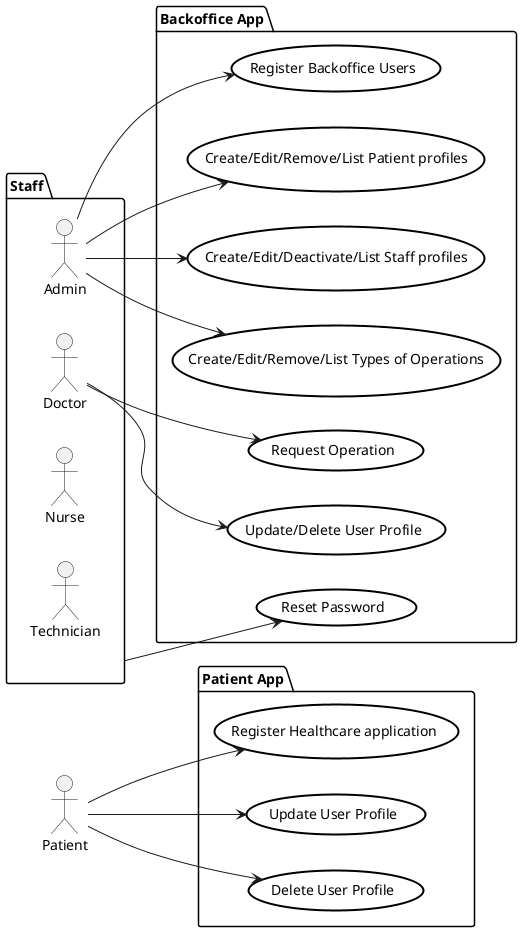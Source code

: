 @startuml
left to right direction
skinparam usecaseBorderThickness 2
skinparam usecase {
    BorderColor black
    BackgroundColor white
    RoundCorner 20
}

actor Patient

package "Staff" {
    actor Admin
    actor Doctor
    actor Nurse
    actor Technician
}

package "Backoffice App" {
    usecase "Register Backoffice Users" as UC1
    usecase "Create/Edit/Remove/List Patient profiles" as UC2
    usecase "Create/Edit/Deactivate/List Staff profiles" as UC3
    usecase "Create/Edit/Remove/List Types of Operations" as UC4
    usecase "Request Operation" as UC5
    usecase "Update/Delete User Profile" as UC6
    usecase "Reset Password" as UC7
}

package "Patient App" {
    usecase "Register Healthcare application" as UC8
    usecase "Update User Profile" as UC9
    usecase "Delete User Profile" as UC10
}

Admin --> UC1
Admin --> UC2
Admin --> UC3
Admin --> UC4


Staff --> UC7

Doctor --> UC5
Doctor --> UC6


Patient --> UC8
Patient --> UC9
Patient --> UC10

@enduml
